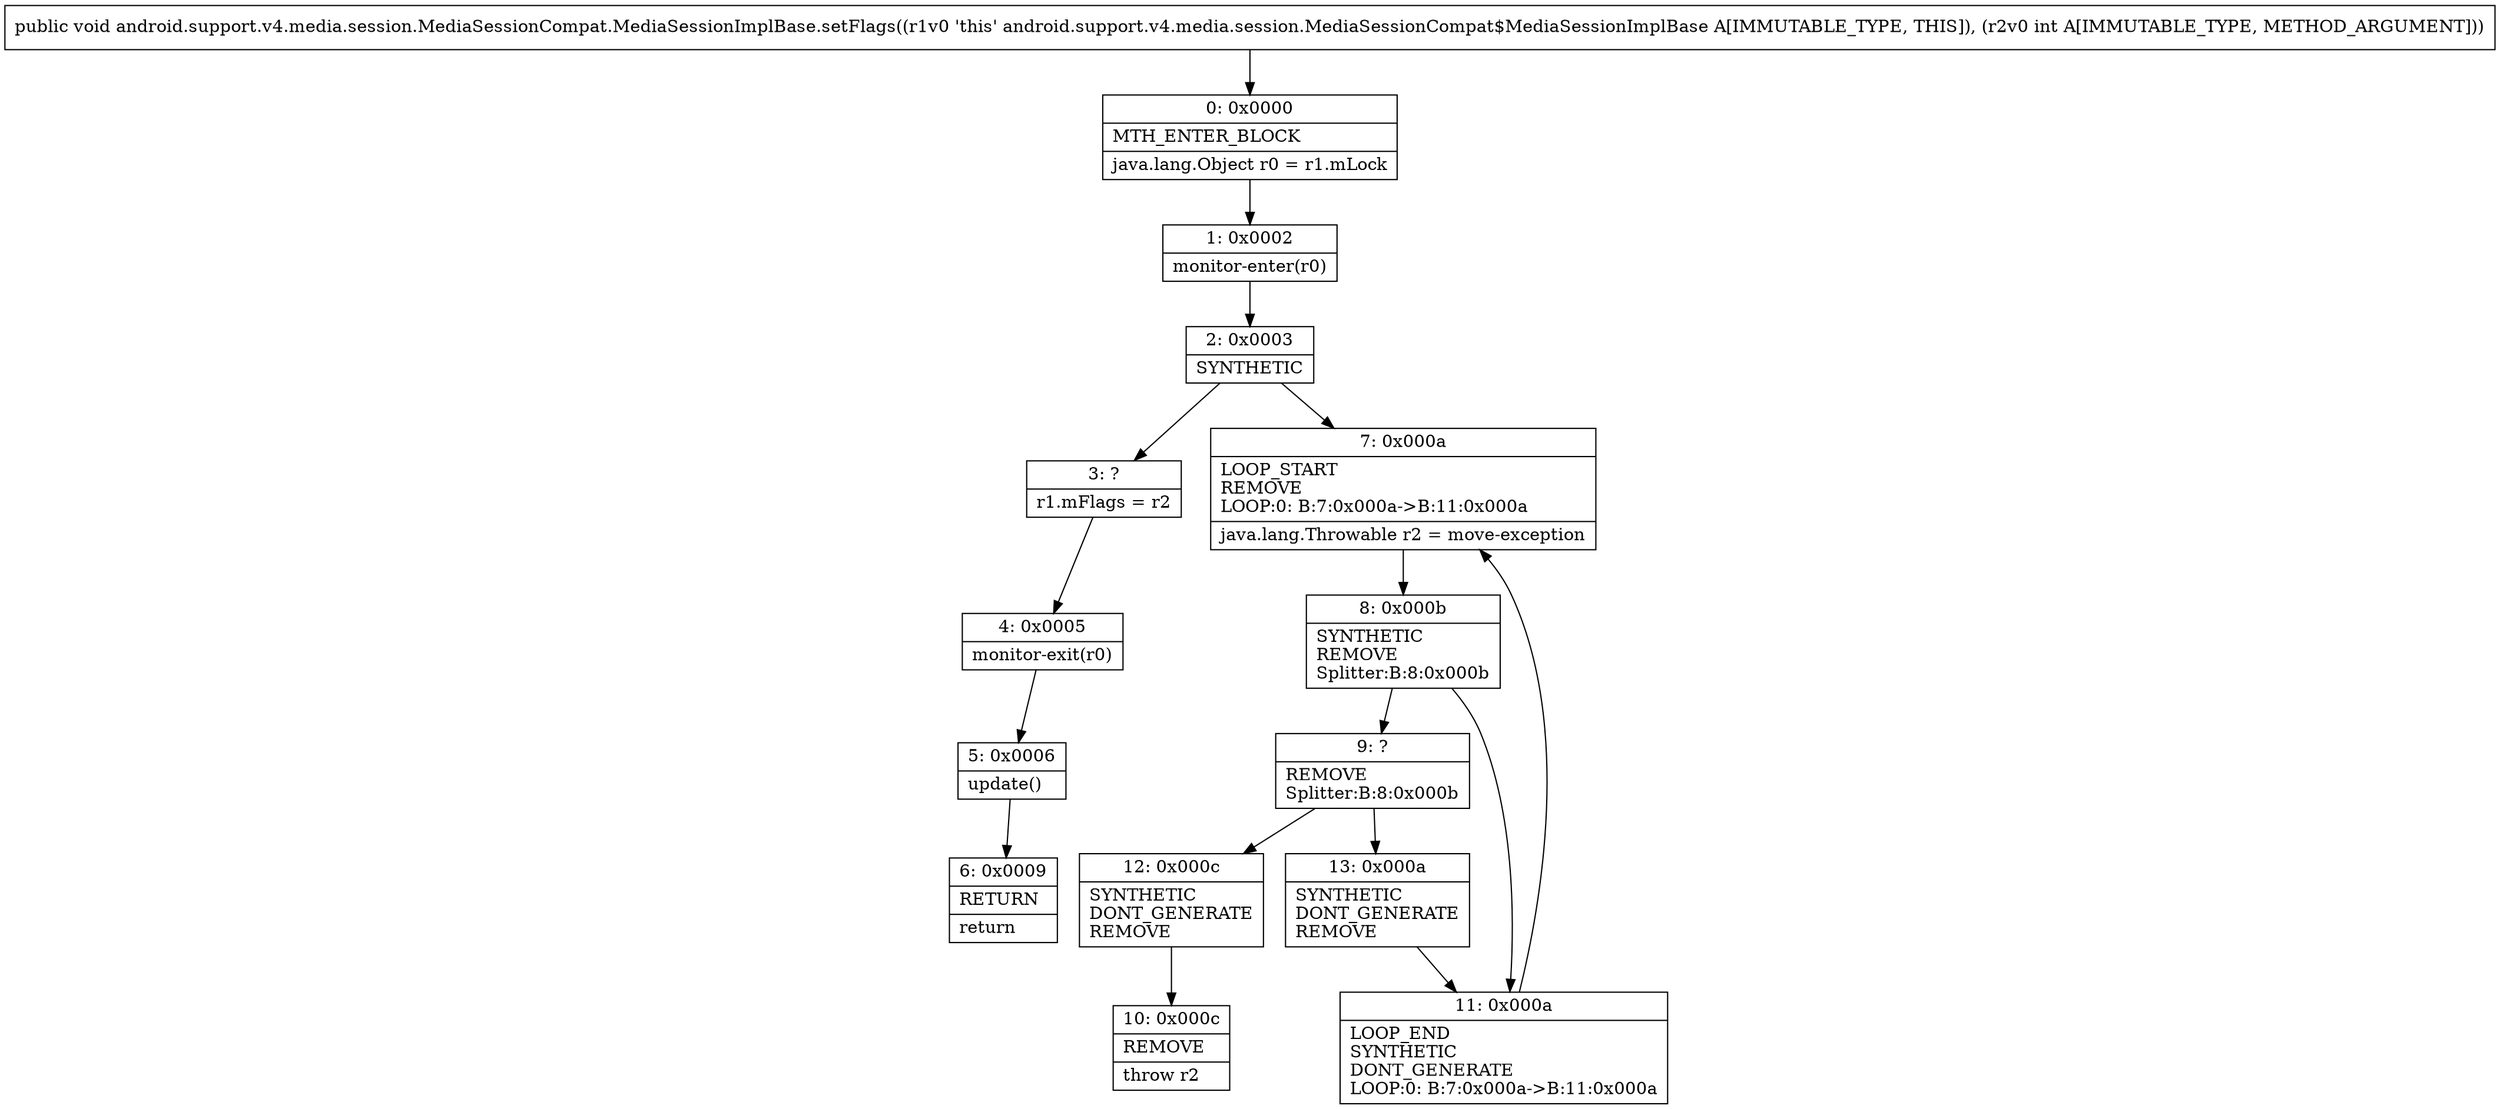 digraph "CFG forandroid.support.v4.media.session.MediaSessionCompat.MediaSessionImplBase.setFlags(I)V" {
Node_0 [shape=record,label="{0\:\ 0x0000|MTH_ENTER_BLOCK\l|java.lang.Object r0 = r1.mLock\l}"];
Node_1 [shape=record,label="{1\:\ 0x0002|monitor\-enter(r0)\l}"];
Node_2 [shape=record,label="{2\:\ 0x0003|SYNTHETIC\l}"];
Node_3 [shape=record,label="{3\:\ ?|r1.mFlags = r2\l}"];
Node_4 [shape=record,label="{4\:\ 0x0005|monitor\-exit(r0)\l}"];
Node_5 [shape=record,label="{5\:\ 0x0006|update()\l}"];
Node_6 [shape=record,label="{6\:\ 0x0009|RETURN\l|return\l}"];
Node_7 [shape=record,label="{7\:\ 0x000a|LOOP_START\lREMOVE\lLOOP:0: B:7:0x000a\-\>B:11:0x000a\l|java.lang.Throwable r2 = move\-exception\l}"];
Node_8 [shape=record,label="{8\:\ 0x000b|SYNTHETIC\lREMOVE\lSplitter:B:8:0x000b\l}"];
Node_9 [shape=record,label="{9\:\ ?|REMOVE\lSplitter:B:8:0x000b\l}"];
Node_10 [shape=record,label="{10\:\ 0x000c|REMOVE\l|throw r2\l}"];
Node_11 [shape=record,label="{11\:\ 0x000a|LOOP_END\lSYNTHETIC\lDONT_GENERATE\lLOOP:0: B:7:0x000a\-\>B:11:0x000a\l}"];
Node_12 [shape=record,label="{12\:\ 0x000c|SYNTHETIC\lDONT_GENERATE\lREMOVE\l}"];
Node_13 [shape=record,label="{13\:\ 0x000a|SYNTHETIC\lDONT_GENERATE\lREMOVE\l}"];
MethodNode[shape=record,label="{public void android.support.v4.media.session.MediaSessionCompat.MediaSessionImplBase.setFlags((r1v0 'this' android.support.v4.media.session.MediaSessionCompat$MediaSessionImplBase A[IMMUTABLE_TYPE, THIS]), (r2v0 int A[IMMUTABLE_TYPE, METHOD_ARGUMENT])) }"];
MethodNode -> Node_0;
Node_0 -> Node_1;
Node_1 -> Node_2;
Node_2 -> Node_3;
Node_2 -> Node_7;
Node_3 -> Node_4;
Node_4 -> Node_5;
Node_5 -> Node_6;
Node_7 -> Node_8;
Node_8 -> Node_9;
Node_8 -> Node_11;
Node_9 -> Node_12;
Node_9 -> Node_13;
Node_11 -> Node_7;
Node_12 -> Node_10;
Node_13 -> Node_11;
}

